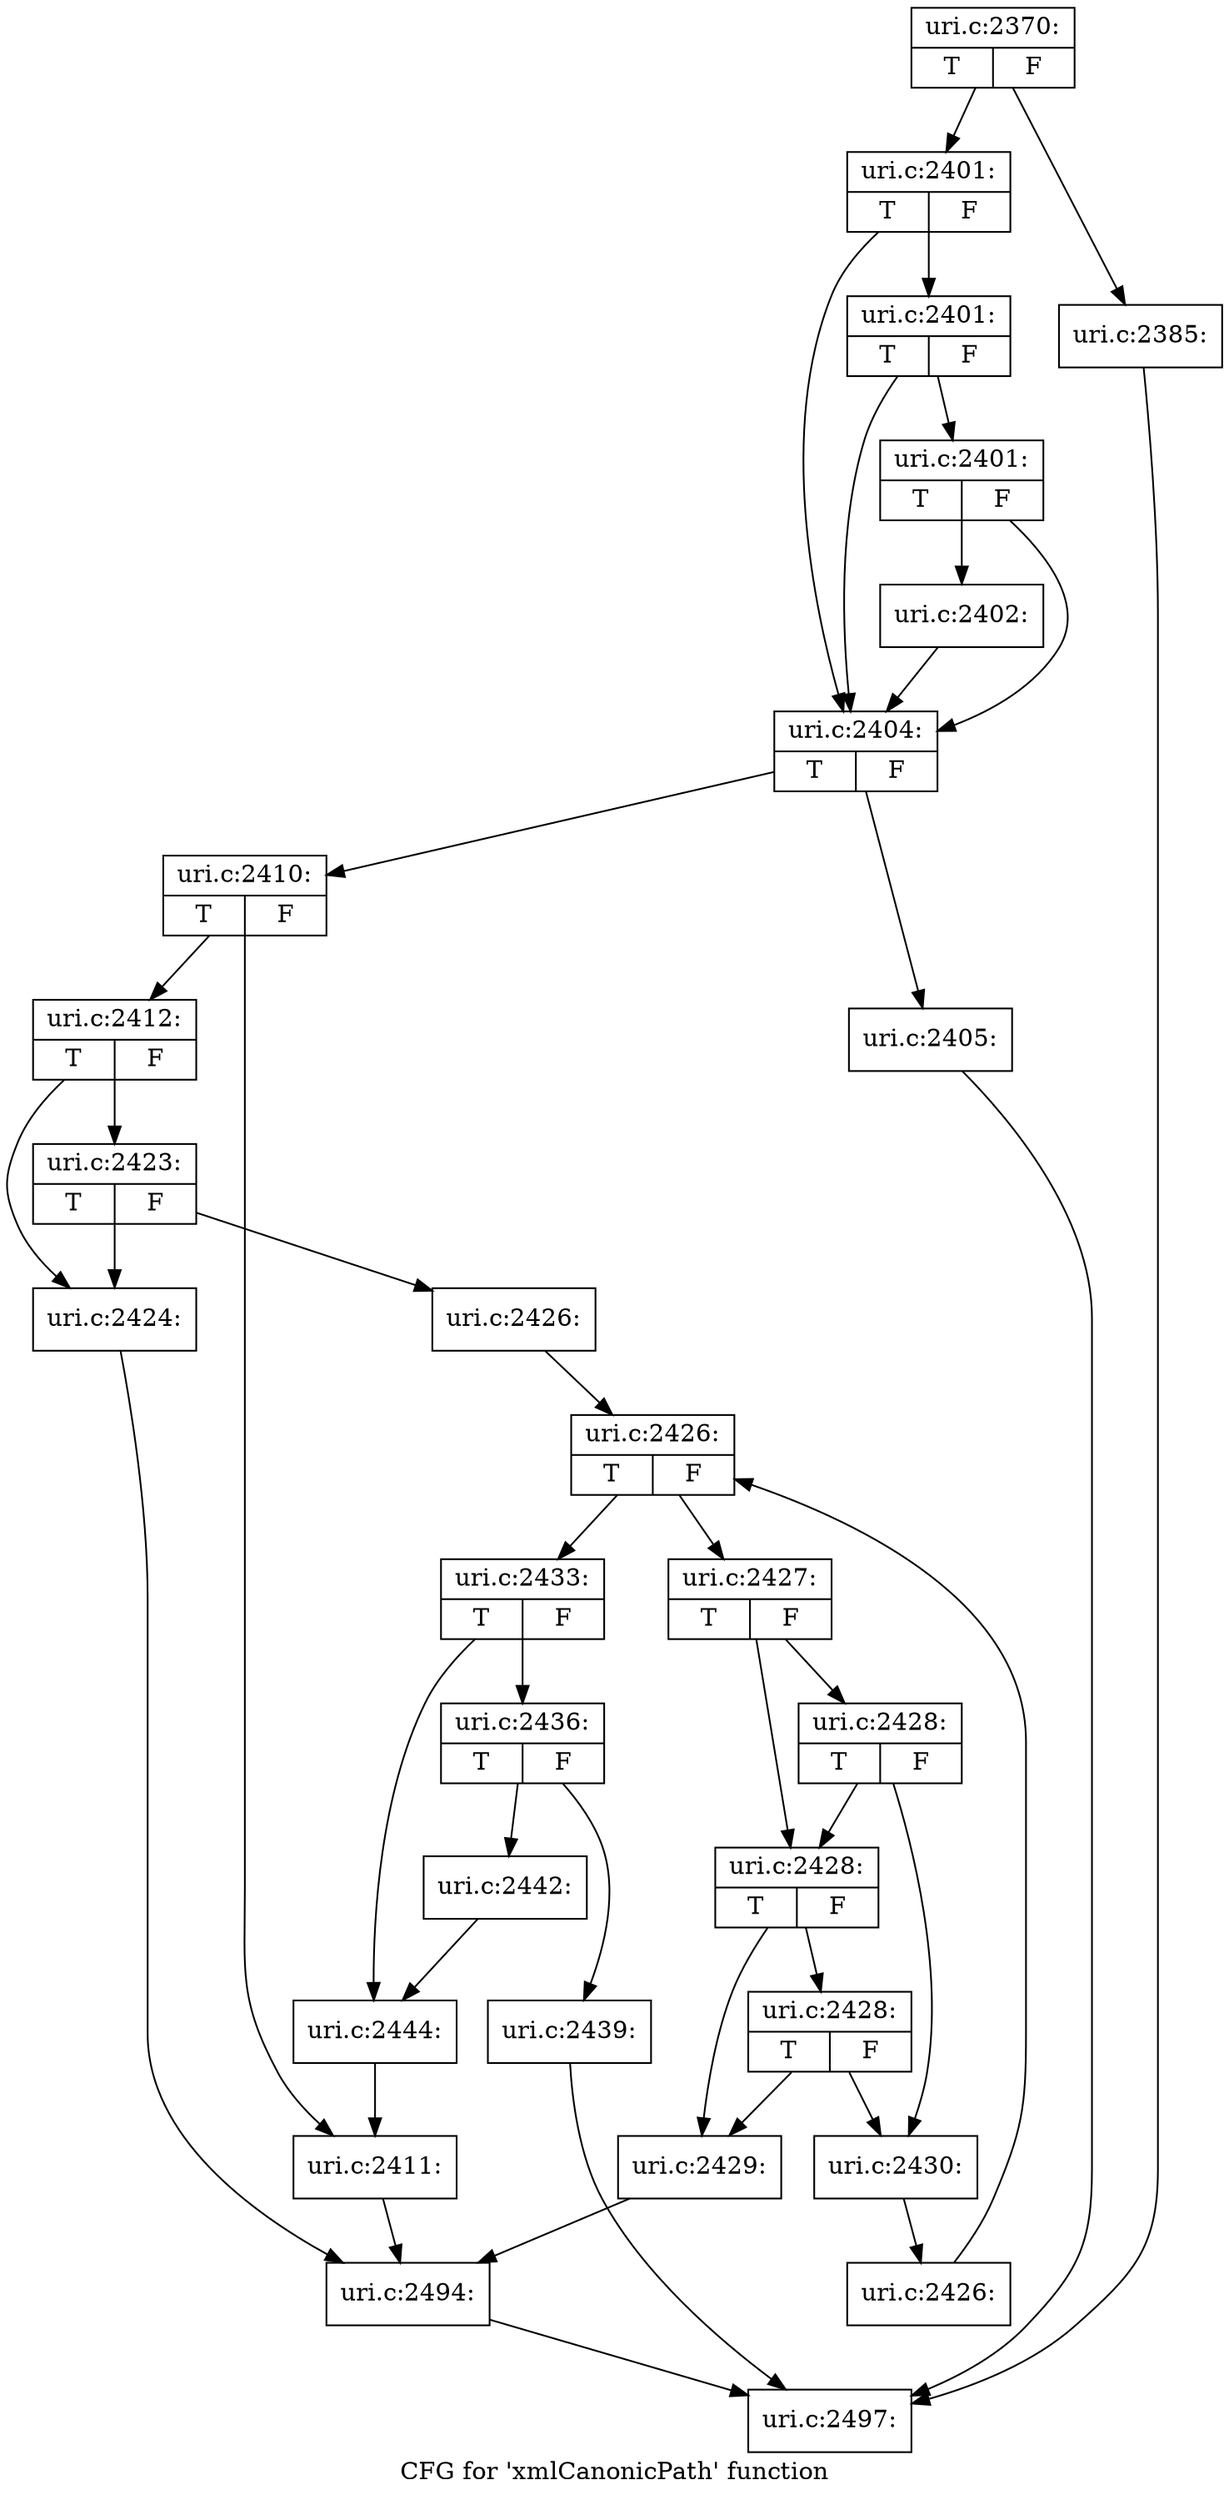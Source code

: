 digraph "CFG for 'xmlCanonicPath' function" {
	label="CFG for 'xmlCanonicPath' function";

	Node0x5561d6866670 [shape=record,label="{uri.c:2370:|{<s0>T|<s1>F}}"];
	Node0x5561d6866670 -> Node0x5561d68828b0;
	Node0x5561d6866670 -> Node0x5561d6882900;
	Node0x5561d68828b0 [shape=record,label="{uri.c:2385:}"];
	Node0x5561d68828b0 -> Node0x5561d686a670;
	Node0x5561d6882900 [shape=record,label="{uri.c:2401:|{<s0>T|<s1>F}}"];
	Node0x5561d6882900 -> Node0x5561d6882e80;
	Node0x5561d6882900 -> Node0x5561d6882db0;
	Node0x5561d6882e80 [shape=record,label="{uri.c:2401:|{<s0>T|<s1>F}}"];
	Node0x5561d6882e80 -> Node0x5561d6882e00;
	Node0x5561d6882e80 -> Node0x5561d6882db0;
	Node0x5561d6882e00 [shape=record,label="{uri.c:2401:|{<s0>T|<s1>F}}"];
	Node0x5561d6882e00 -> Node0x5561d6882d60;
	Node0x5561d6882e00 -> Node0x5561d6882db0;
	Node0x5561d6882d60 [shape=record,label="{uri.c:2402:}"];
	Node0x5561d6882d60 -> Node0x5561d6882db0;
	Node0x5561d6882db0 [shape=record,label="{uri.c:2404:|{<s0>T|<s1>F}}"];
	Node0x5561d6882db0 -> Node0x5561d6883d80;
	Node0x5561d6882db0 -> Node0x5561d6883dd0;
	Node0x5561d6883d80 [shape=record,label="{uri.c:2405:}"];
	Node0x5561d6883d80 -> Node0x5561d686a670;
	Node0x5561d6883dd0 [shape=record,label="{uri.c:2410:|{<s0>T|<s1>F}}"];
	Node0x5561d6883dd0 -> Node0x5561d6885270;
	Node0x5561d6883dd0 -> Node0x5561d68852c0;
	Node0x5561d6885270 [shape=record,label="{uri.c:2412:|{<s0>T|<s1>F}}"];
	Node0x5561d6885270 -> Node0x5561d67e9d40;
	Node0x5561d6885270 -> Node0x5561d67e9de0;
	Node0x5561d67e9de0 [shape=record,label="{uri.c:2423:|{<s0>T|<s1>F}}"];
	Node0x5561d67e9de0 -> Node0x5561d67e9d40;
	Node0x5561d67e9de0 -> Node0x5561d67e9d90;
	Node0x5561d67e9d40 [shape=record,label="{uri.c:2424:}"];
	Node0x5561d67e9d40 -> Node0x5561d67eabb0;
	Node0x5561d67e9d90 [shape=record,label="{uri.c:2426:}"];
	Node0x5561d67e9d90 -> Node0x5561d67eae30;
	Node0x5561d67eae30 [shape=record,label="{uri.c:2426:|{<s0>T|<s1>F}}"];
	Node0x5561d67eae30 -> Node0x5561d67eb110;
	Node0x5561d67eae30 -> Node0x5561d67eac90;
	Node0x5561d67eb110 [shape=record,label="{uri.c:2427:|{<s0>T|<s1>F}}"];
	Node0x5561d67eb110 -> Node0x5561d68896b0;
	Node0x5561d67eb110 -> Node0x5561d6889630;
	Node0x5561d68896b0 [shape=record,label="{uri.c:2428:|{<s0>T|<s1>F}}"];
	Node0x5561d68896b0 -> Node0x5561d68895e0;
	Node0x5561d68896b0 -> Node0x5561d6889630;
	Node0x5561d6889630 [shape=record,label="{uri.c:2428:|{<s0>T|<s1>F}}"];
	Node0x5561d6889630 -> Node0x5561d6889c50;
	Node0x5561d6889630 -> Node0x5561d6889590;
	Node0x5561d6889c50 [shape=record,label="{uri.c:2428:|{<s0>T|<s1>F}}"];
	Node0x5561d6889c50 -> Node0x5561d68895e0;
	Node0x5561d6889c50 -> Node0x5561d6889590;
	Node0x5561d6889590 [shape=record,label="{uri.c:2429:}"];
	Node0x5561d6889590 -> Node0x5561d67eabb0;
	Node0x5561d68895e0 [shape=record,label="{uri.c:2430:}"];
	Node0x5561d68895e0 -> Node0x5561d67eb080;
	Node0x5561d67eb080 [shape=record,label="{uri.c:2426:}"];
	Node0x5561d67eb080 -> Node0x5561d67eae30;
	Node0x5561d67eac90 [shape=record,label="{uri.c:2433:|{<s0>T|<s1>F}}"];
	Node0x5561d67eac90 -> Node0x5561d688ac60;
	Node0x5561d67eac90 -> Node0x5561d688acb0;
	Node0x5561d688ac60 [shape=record,label="{uri.c:2436:|{<s0>T|<s1>F}}"];
	Node0x5561d688ac60 -> Node0x5561d688b270;
	Node0x5561d688ac60 -> Node0x5561d688b2c0;
	Node0x5561d688b270 [shape=record,label="{uri.c:2439:}"];
	Node0x5561d688b270 -> Node0x5561d686a670;
	Node0x5561d688b2c0 [shape=record,label="{uri.c:2442:}"];
	Node0x5561d688b2c0 -> Node0x5561d688acb0;
	Node0x5561d688acb0 [shape=record,label="{uri.c:2444:}"];
	Node0x5561d688acb0 -> Node0x5561d68852c0;
	Node0x5561d68852c0 [shape=record,label="{uri.c:2411:}"];
	Node0x5561d68852c0 -> Node0x5561d67eabb0;
	Node0x5561d67eabb0 [shape=record,label="{uri.c:2494:}"];
	Node0x5561d67eabb0 -> Node0x5561d686a670;
	Node0x5561d686a670 [shape=record,label="{uri.c:2497:}"];
}
